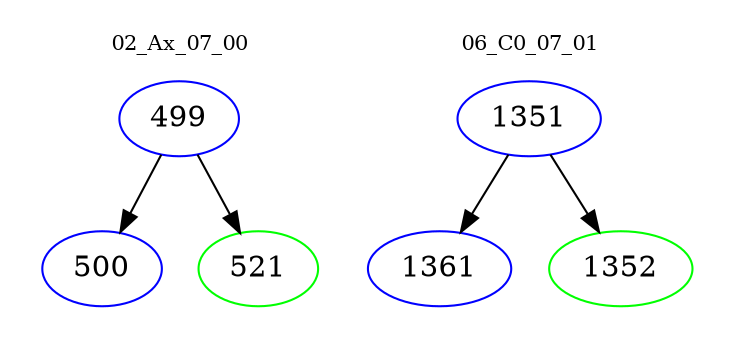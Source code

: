 digraph{
subgraph cluster_0 {
color = white
label = "02_Ax_07_00";
fontsize=10;
T0_499 [label="499", color="blue"]
T0_499 -> T0_500 [color="black"]
T0_500 [label="500", color="blue"]
T0_499 -> T0_521 [color="black"]
T0_521 [label="521", color="green"]
}
subgraph cluster_1 {
color = white
label = "06_C0_07_01";
fontsize=10;
T1_1351 [label="1351", color="blue"]
T1_1351 -> T1_1361 [color="black"]
T1_1361 [label="1361", color="blue"]
T1_1351 -> T1_1352 [color="black"]
T1_1352 [label="1352", color="green"]
}
}
